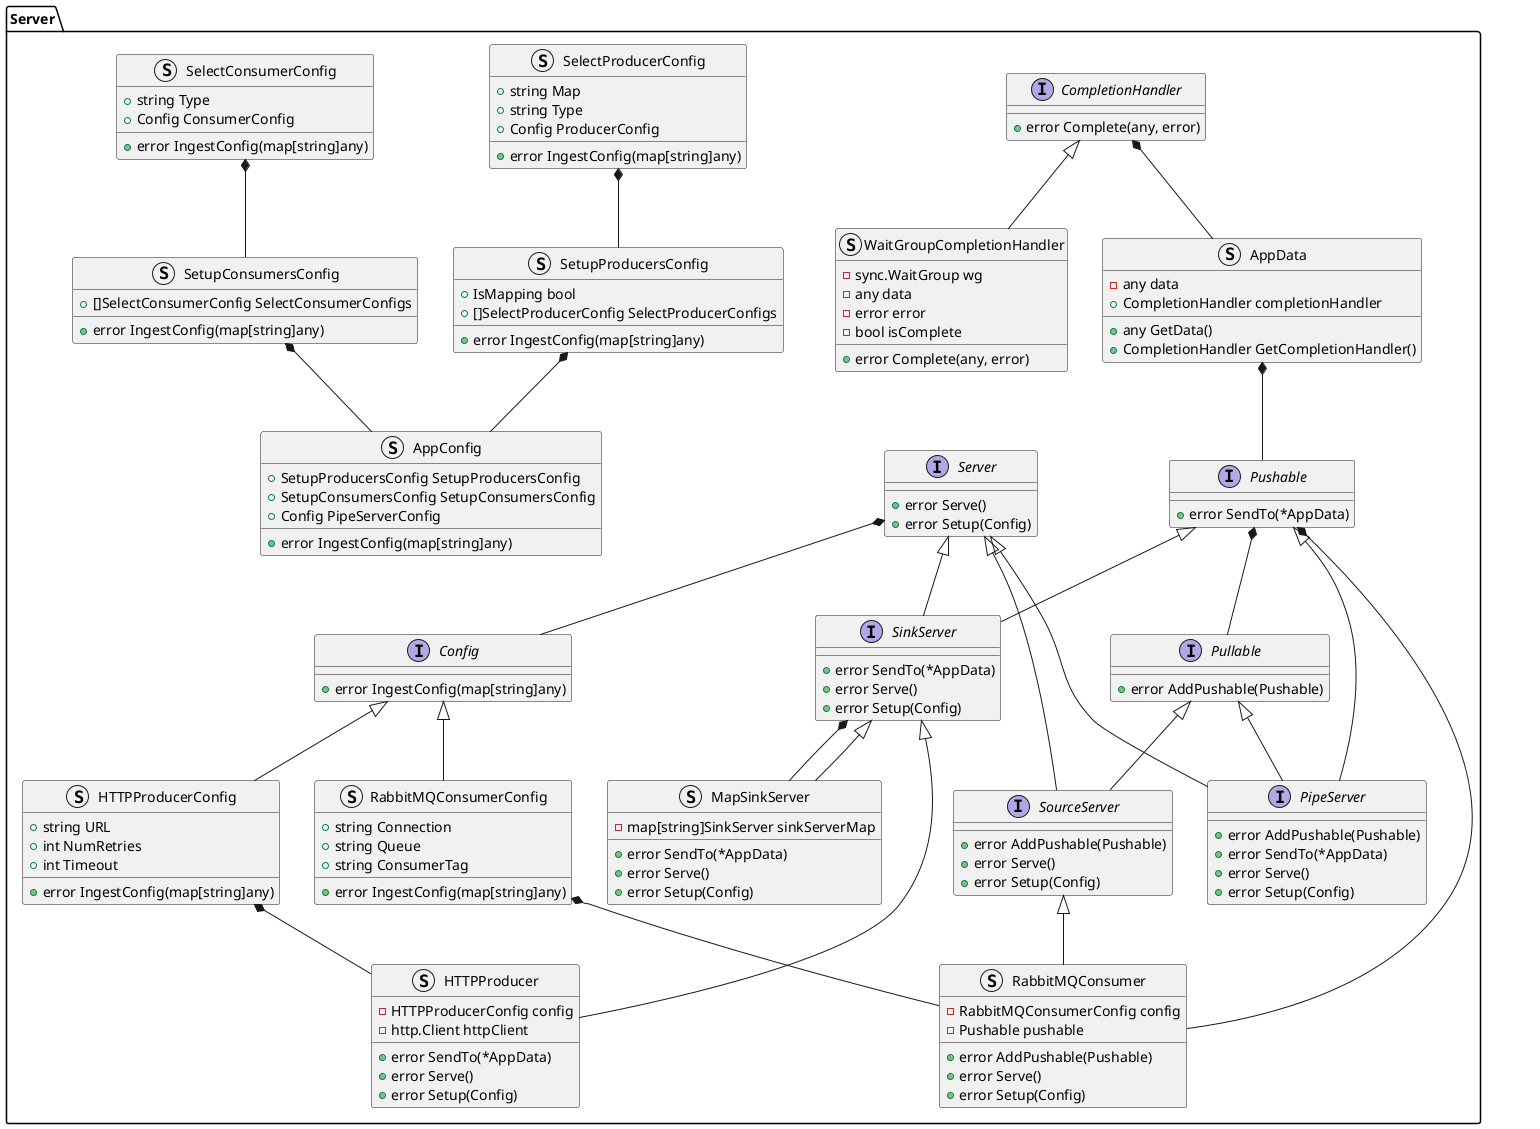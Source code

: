 @startuml
namespace Server {
    interface CompletionHandler {
        +error Complete(any, error)
    }
    struct WaitGroupCompletionHandler {
        -sync.WaitGroup wg
        -any data
        -error error
        -bool isComplete
        +error Complete(any, error)
    }
    struct AppData {
        -any data
        +CompletionHandler completionHandler
        +any GetData()
        +CompletionHandler GetCompletionHandler()
    }
    interface Server {
        +error Serve()
        +error Setup(Config)
    }
    interface Pullable {
        +error AddPushable(Pushable)
    }
    interface Pushable {
        +error SendTo(*AppData)
    }
    interface SourceServer {
        +error AddPushable(Pushable)
        +error Serve()
        +error Setup(Config)
    }
    interface SinkServer {
        +error SendTo(*AppData)
        +error Serve()
        +error Setup(Config)
    }
    interface PipeServer {
        +error AddPushable(Pushable)
        +error SendTo(*AppData)
        +error Serve()
        +error Setup(Config)
    }
    struct HTTPProducer {
        -HTTPProducerConfig config
        -http.Client httpClient
        +error SendTo(*AppData)
        +error Serve()
        +error Setup(Config)
    }
    struct RabbitMQConsumer {
        -RabbitMQConsumerConfig config
        -Pushable pushable
        +error AddPushable(Pushable) 
        +error Serve()
        +error Setup(Config)
    }
    struct MapSinkServer {
        -map[string]SinkServer sinkServerMap
        +error SendTo(*AppData)
        +error Serve()
        +error Setup(Config)
    }
    interface Config {
        +error IngestConfig(map[string]any)
    }
    struct HTTPProducerConfig {
        +string URL
        +int NumRetries
        +int Timeout
        +error IngestConfig(map[string]any)
    }
    struct RabbitMQConsumerConfig {
        +string Connection
        +string Queue
        +string ConsumerTag
        +error IngestConfig(map[string]any)
    }
    struct SelectProducerConfig {
        +string Map
        +string Type
        +Config ProducerConfig
        +error IngestConfig(map[string]any)
    }
    struct SetupProducersConfig {
        +IsMapping bool
        +[]SelectProducerConfig SelectProducerConfigs
        +error IngestConfig(map[string]any)
    }
    struct SelectConsumerConfig {
        +string Type
        +Config ConsumerConfig
        +error IngestConfig(map[string]any)
    }
    struct SetupConsumersConfig {
        +[]SelectConsumerConfig SelectConsumerConfigs
        +error IngestConfig(map[string]any)
    }
    struct AppConfig {
        +SetupProducersConfig SetupProducersConfig
        +SetupConsumersConfig SetupConsumersConfig
        +Config PipeServerConfig
        +error IngestConfig(map[string]any)
    }
}
Server.CompletionHandler <|-- Server.WaitGroupCompletionHandler
Server.CompletionHandler *-- Server.AppData
Server.AppData *-- Server.Pushable
Server.Server <|-- Server.SourceServer
Server.Pushable *-- Server.Pullable
Server.Pullable <|-- Server.SourceServer
Server.Server <|-- Server.SinkServer
Server.Pushable <|-- Server.SinkServer
Server.Pushable <|-- Server.PipeServer
Server.Pullable <|-- Server.PipeServer
Server.Server <|-- Server.PipeServer

Server.SinkServer <|-- Server.HTTPProducer
Server.SinkServer *-- Server.MapSinkServer
Server.SinkServer <|-- Server.MapSinkServer
Server.SourceServer <|-- Server.RabbitMQConsumer
Server.Pushable *-- Server.RabbitMQConsumer


Server.Server *-- Server.Config
Server.Config <|-- Server.HTTPProducerConfig
Server.Config <|-- Server.RabbitMQConsumerConfig
Server.SetupProducersConfig *-- Server.AppConfig
Server.SetupConsumersConfig *-- Server.AppConfig
Server.SelectProducerConfig *-- Server.SetupProducersConfig
Server.SelectConsumerConfig *-- Server.SetupConsumersConfig
Server.HTTPProducerConfig *-- Server.HTTPProducer
Server.RabbitMQConsumerConfig *-- Server.RabbitMQConsumer
@enduml